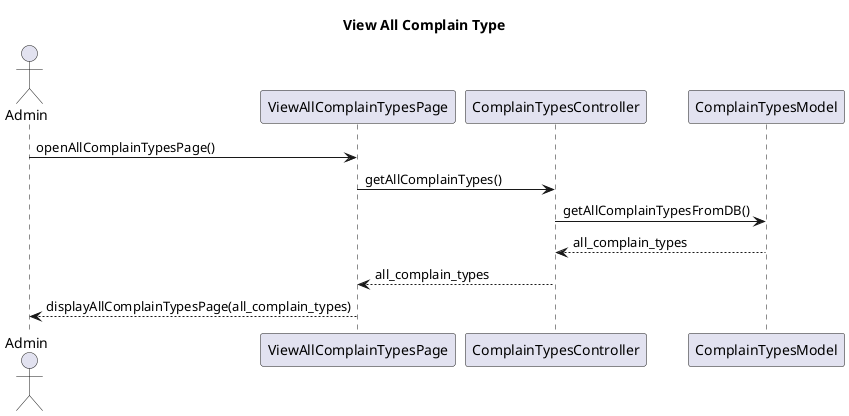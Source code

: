 @startuml
title View All Complain Type
actor Admin as act
participant ViewAllComplainTypesPage as view
participant ComplainTypesController as ctrl
participant ComplainTypesModel as model

act -> view: openAllComplainTypesPage()
view -> ctrl: getAllComplainTypes()
ctrl -> model: getAllComplainTypesFromDB()
ctrl <-- model: all_complain_types
view <-- ctrl: all_complain_types
act <-- view: displayAllComplainTypesPage(all_complain_types)

@enduml